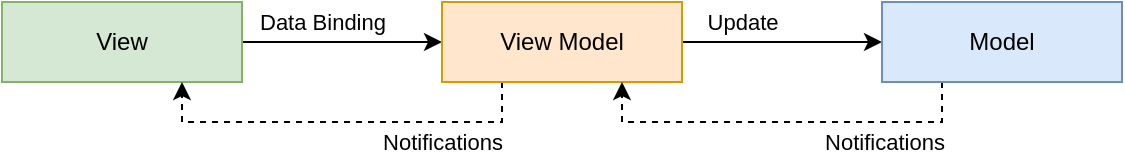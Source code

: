 <mxfile version="27.1.6">
  <diagram name="Page-1" id="NV9IXiQ_k7_0vS1cPYlT">
    <mxGraphModel dx="815" dy="418" grid="1" gridSize="10" guides="1" tooltips="1" connect="1" arrows="1" fold="1" page="1" pageScale="1" pageWidth="850" pageHeight="1100" math="0" shadow="0">
      <root>
        <mxCell id="0" />
        <mxCell id="1" parent="0" />
        <mxCell id="eeI0QnFhEGPRgBWTAaSA-4" style="edgeStyle=orthogonalEdgeStyle;rounded=0;orthogonalLoop=1;jettySize=auto;html=1;exitX=1;exitY=0.5;exitDx=0;exitDy=0;entryX=0;entryY=0.5;entryDx=0;entryDy=0;" edge="1" parent="1" source="eeI0QnFhEGPRgBWTAaSA-1" target="eeI0QnFhEGPRgBWTAaSA-2">
          <mxGeometry relative="1" as="geometry" />
        </mxCell>
        <mxCell id="eeI0QnFhEGPRgBWTAaSA-8" value="Data Binding" style="edgeLabel;html=1;align=center;verticalAlign=middle;resizable=0;points=[];labelBackgroundColor=none;" vertex="1" connectable="0" parent="eeI0QnFhEGPRgBWTAaSA-4">
          <mxGeometry x="-0.427" y="-2" relative="1" as="geometry">
            <mxPoint x="11" y="-12" as="offset" />
          </mxGeometry>
        </mxCell>
        <mxCell id="eeI0QnFhEGPRgBWTAaSA-1" value="View" style="rounded=0;whiteSpace=wrap;html=1;fillColor=#d5e8d4;strokeColor=#82b366;" vertex="1" parent="1">
          <mxGeometry x="20" y="20" width="120" height="40" as="geometry" />
        </mxCell>
        <mxCell id="eeI0QnFhEGPRgBWTAaSA-5" style="edgeStyle=orthogonalEdgeStyle;rounded=0;orthogonalLoop=1;jettySize=auto;html=1;exitX=1;exitY=0.5;exitDx=0;exitDy=0;entryX=0;entryY=0.5;entryDx=0;entryDy=0;" edge="1" parent="1" source="eeI0QnFhEGPRgBWTAaSA-2" target="eeI0QnFhEGPRgBWTAaSA-3">
          <mxGeometry relative="1" as="geometry" />
        </mxCell>
        <mxCell id="eeI0QnFhEGPRgBWTAaSA-10" value="Update" style="edgeLabel;html=1;align=center;verticalAlign=middle;resizable=0;points=[];labelBackgroundColor=none;" vertex="1" connectable="0" parent="eeI0QnFhEGPRgBWTAaSA-5">
          <mxGeometry x="-0.386" y="-1" relative="1" as="geometry">
            <mxPoint x="-1" y="-11" as="offset" />
          </mxGeometry>
        </mxCell>
        <mxCell id="eeI0QnFhEGPRgBWTAaSA-7" style="edgeStyle=orthogonalEdgeStyle;rounded=0;orthogonalLoop=1;jettySize=auto;html=1;exitX=0.25;exitY=1;exitDx=0;exitDy=0;entryX=0.75;entryY=1;entryDx=0;entryDy=0;dashed=1;" edge="1" parent="1" source="eeI0QnFhEGPRgBWTAaSA-2" target="eeI0QnFhEGPRgBWTAaSA-1">
          <mxGeometry relative="1" as="geometry" />
        </mxCell>
        <mxCell id="eeI0QnFhEGPRgBWTAaSA-11" value="Notifications" style="edgeLabel;html=1;align=center;verticalAlign=middle;resizable=0;points=[];labelBackgroundColor=none;" vertex="1" connectable="0" parent="eeI0QnFhEGPRgBWTAaSA-7">
          <mxGeometry x="0.293" y="-1" relative="1" as="geometry">
            <mxPoint x="79" y="11" as="offset" />
          </mxGeometry>
        </mxCell>
        <mxCell id="eeI0QnFhEGPRgBWTAaSA-2" value="View Model" style="rounded=0;whiteSpace=wrap;html=1;fillColor=#ffe6cc;strokeColor=#d79b00;" vertex="1" parent="1">
          <mxGeometry x="240" y="20" width="120" height="40" as="geometry" />
        </mxCell>
        <mxCell id="eeI0QnFhEGPRgBWTAaSA-6" style="edgeStyle=orthogonalEdgeStyle;rounded=0;orthogonalLoop=1;jettySize=auto;html=1;exitX=0.25;exitY=1;exitDx=0;exitDy=0;entryX=0.75;entryY=1;entryDx=0;entryDy=0;dashed=1;" edge="1" parent="1" source="eeI0QnFhEGPRgBWTAaSA-3" target="eeI0QnFhEGPRgBWTAaSA-2">
          <mxGeometry relative="1" as="geometry" />
        </mxCell>
        <mxCell id="eeI0QnFhEGPRgBWTAaSA-12" value="Notifications" style="edgeLabel;html=1;align=center;verticalAlign=middle;resizable=0;points=[];labelBackgroundColor=none;" vertex="1" connectable="0" parent="eeI0QnFhEGPRgBWTAaSA-6">
          <mxGeometry x="-0.673" y="1" relative="1" as="geometry">
            <mxPoint x="-17" y="9" as="offset" />
          </mxGeometry>
        </mxCell>
        <mxCell id="eeI0QnFhEGPRgBWTAaSA-3" value="Model" style="rounded=0;whiteSpace=wrap;html=1;fillColor=#dae8fc;strokeColor=#6c8ebf;" vertex="1" parent="1">
          <mxGeometry x="460" y="20" width="120" height="40" as="geometry" />
        </mxCell>
      </root>
    </mxGraphModel>
  </diagram>
</mxfile>
